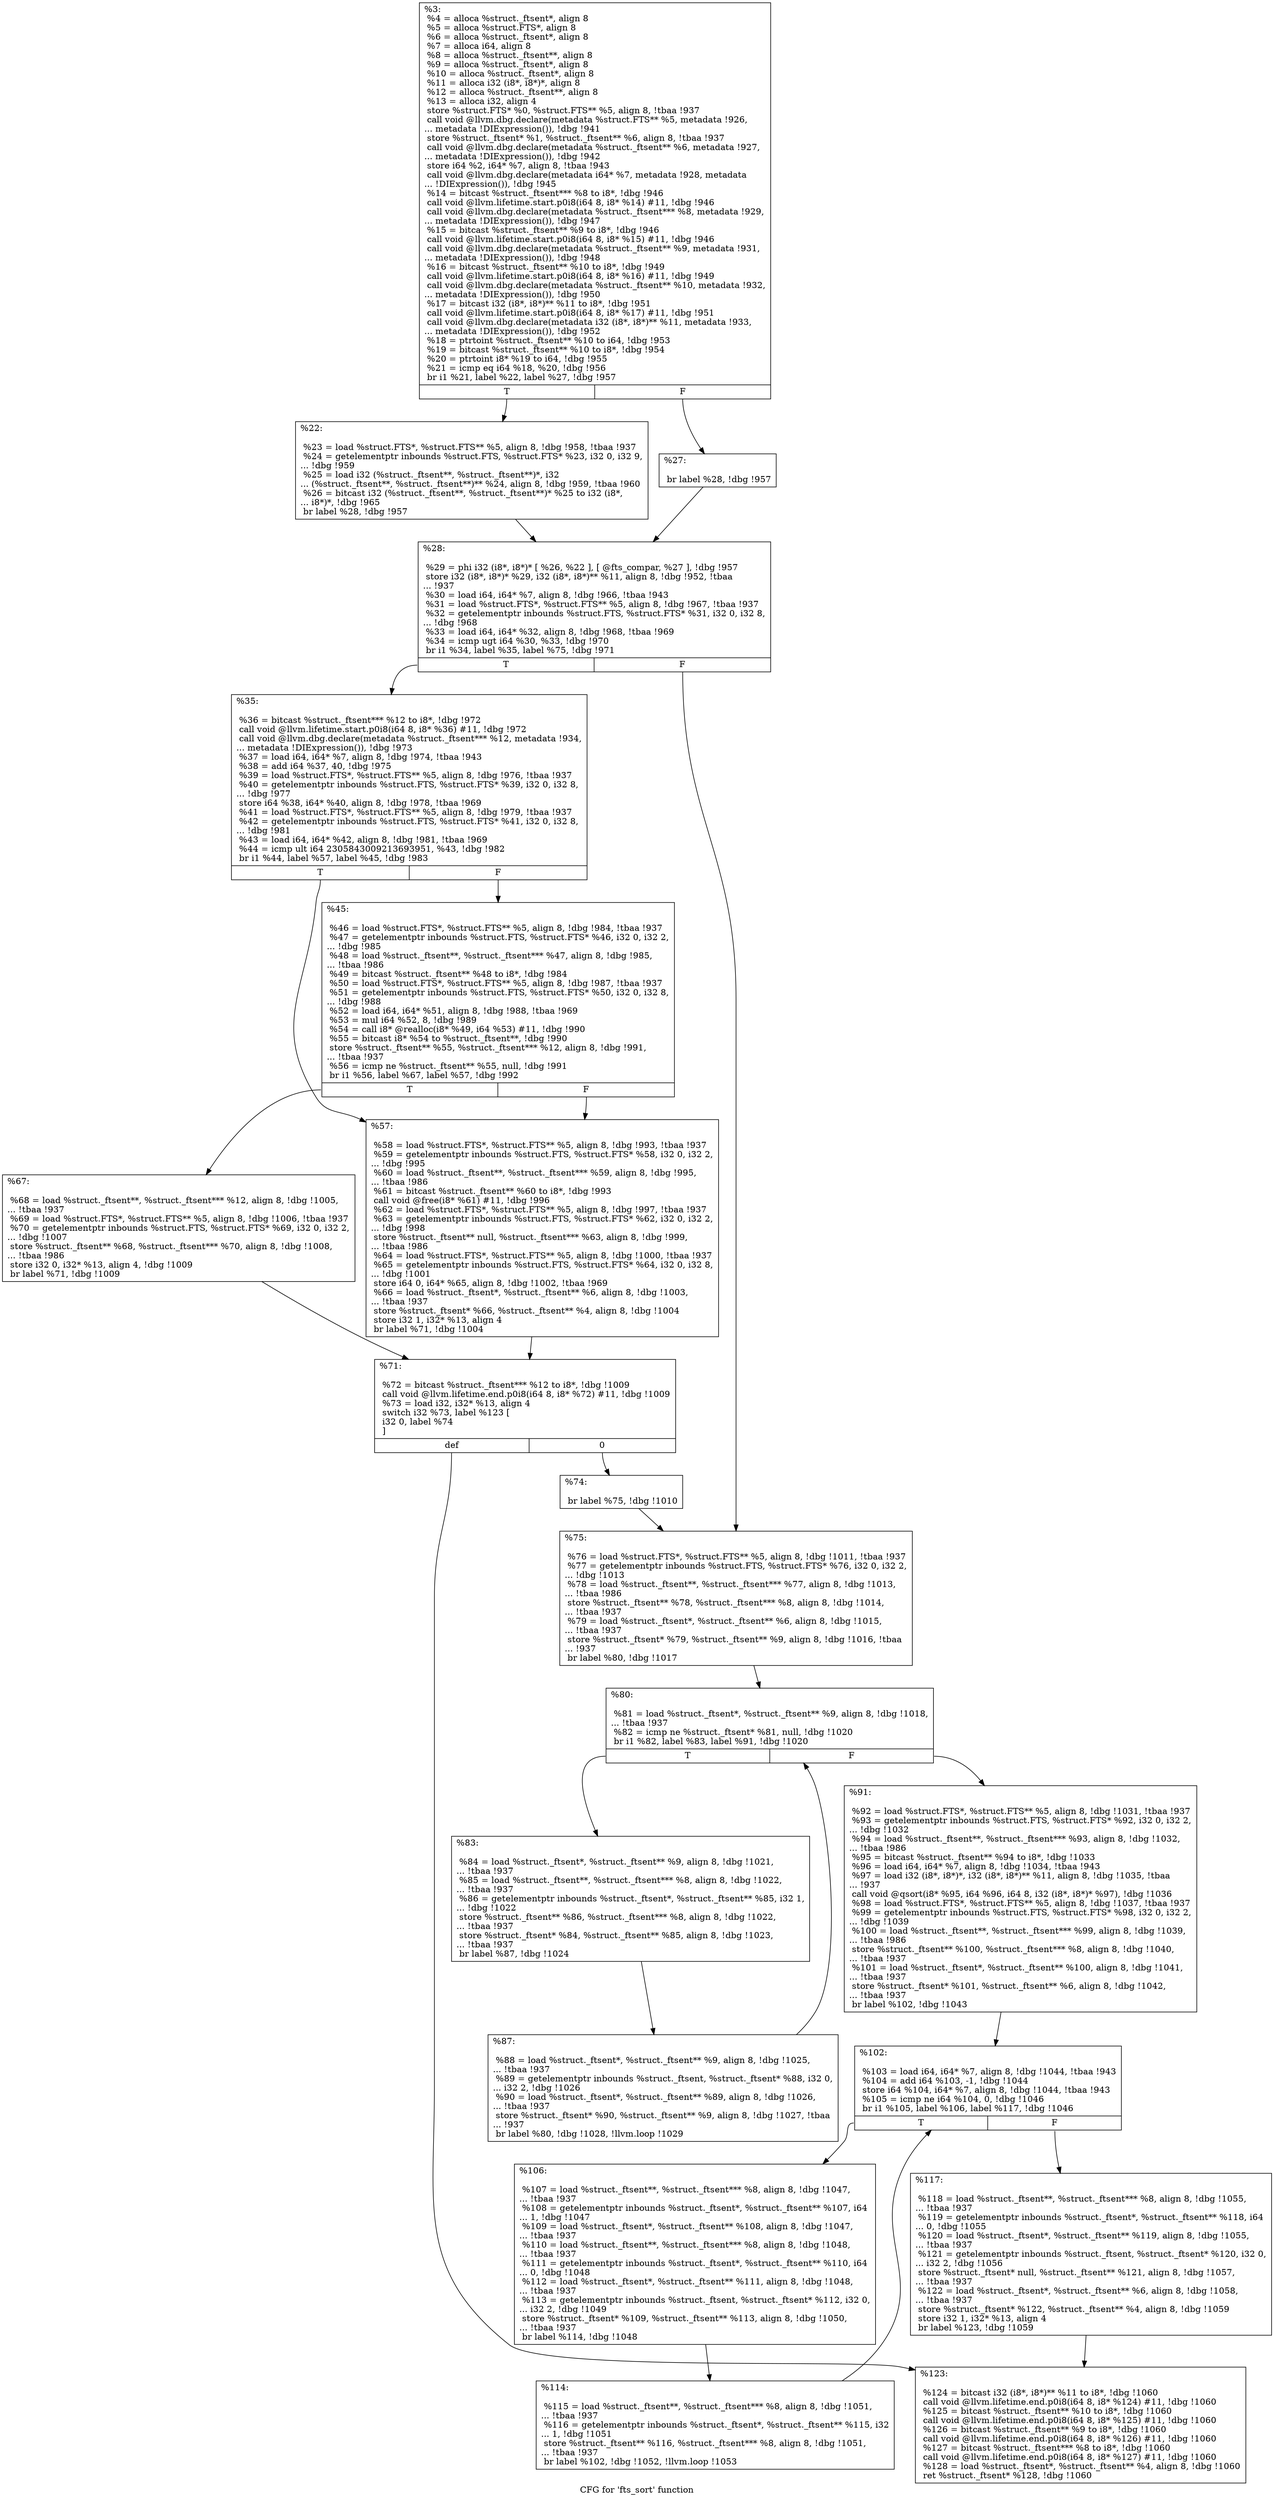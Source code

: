 digraph "CFG for 'fts_sort' function" {
	label="CFG for 'fts_sort' function";

	Node0x23baf50 [shape=record,label="{%3:\l  %4 = alloca %struct._ftsent*, align 8\l  %5 = alloca %struct.FTS*, align 8\l  %6 = alloca %struct._ftsent*, align 8\l  %7 = alloca i64, align 8\l  %8 = alloca %struct._ftsent**, align 8\l  %9 = alloca %struct._ftsent*, align 8\l  %10 = alloca %struct._ftsent*, align 8\l  %11 = alloca i32 (i8*, i8*)*, align 8\l  %12 = alloca %struct._ftsent**, align 8\l  %13 = alloca i32, align 4\l  store %struct.FTS* %0, %struct.FTS** %5, align 8, !tbaa !937\l  call void @llvm.dbg.declare(metadata %struct.FTS** %5, metadata !926,\l... metadata !DIExpression()), !dbg !941\l  store %struct._ftsent* %1, %struct._ftsent** %6, align 8, !tbaa !937\l  call void @llvm.dbg.declare(metadata %struct._ftsent** %6, metadata !927,\l... metadata !DIExpression()), !dbg !942\l  store i64 %2, i64* %7, align 8, !tbaa !943\l  call void @llvm.dbg.declare(metadata i64* %7, metadata !928, metadata\l... !DIExpression()), !dbg !945\l  %14 = bitcast %struct._ftsent*** %8 to i8*, !dbg !946\l  call void @llvm.lifetime.start.p0i8(i64 8, i8* %14) #11, !dbg !946\l  call void @llvm.dbg.declare(metadata %struct._ftsent*** %8, metadata !929,\l... metadata !DIExpression()), !dbg !947\l  %15 = bitcast %struct._ftsent** %9 to i8*, !dbg !946\l  call void @llvm.lifetime.start.p0i8(i64 8, i8* %15) #11, !dbg !946\l  call void @llvm.dbg.declare(metadata %struct._ftsent** %9, metadata !931,\l... metadata !DIExpression()), !dbg !948\l  %16 = bitcast %struct._ftsent** %10 to i8*, !dbg !949\l  call void @llvm.lifetime.start.p0i8(i64 8, i8* %16) #11, !dbg !949\l  call void @llvm.dbg.declare(metadata %struct._ftsent** %10, metadata !932,\l... metadata !DIExpression()), !dbg !950\l  %17 = bitcast i32 (i8*, i8*)** %11 to i8*, !dbg !951\l  call void @llvm.lifetime.start.p0i8(i64 8, i8* %17) #11, !dbg !951\l  call void @llvm.dbg.declare(metadata i32 (i8*, i8*)** %11, metadata !933,\l... metadata !DIExpression()), !dbg !952\l  %18 = ptrtoint %struct._ftsent** %10 to i64, !dbg !953\l  %19 = bitcast %struct._ftsent** %10 to i8*, !dbg !954\l  %20 = ptrtoint i8* %19 to i64, !dbg !955\l  %21 = icmp eq i64 %18, %20, !dbg !956\l  br i1 %21, label %22, label %27, !dbg !957\l|{<s0>T|<s1>F}}"];
	Node0x23baf50:s0 -> Node0x23bb0d0;
	Node0x23baf50:s1 -> Node0x23bb120;
	Node0x23bb0d0 [shape=record,label="{%22:\l\l  %23 = load %struct.FTS*, %struct.FTS** %5, align 8, !dbg !958, !tbaa !937\l  %24 = getelementptr inbounds %struct.FTS, %struct.FTS* %23, i32 0, i32 9,\l... !dbg !959\l  %25 = load i32 (%struct._ftsent**, %struct._ftsent**)*, i32\l... (%struct._ftsent**, %struct._ftsent**)** %24, align 8, !dbg !959, !tbaa !960\l  %26 = bitcast i32 (%struct._ftsent**, %struct._ftsent**)* %25 to i32 (i8*,\l... i8*)*, !dbg !965\l  br label %28, !dbg !957\l}"];
	Node0x23bb0d0 -> Node0x23bb170;
	Node0x23bb120 [shape=record,label="{%27:\l\l  br label %28, !dbg !957\l}"];
	Node0x23bb120 -> Node0x23bb170;
	Node0x23bb170 [shape=record,label="{%28:\l\l  %29 = phi i32 (i8*, i8*)* [ %26, %22 ], [ @fts_compar, %27 ], !dbg !957\l  store i32 (i8*, i8*)* %29, i32 (i8*, i8*)** %11, align 8, !dbg !952, !tbaa\l... !937\l  %30 = load i64, i64* %7, align 8, !dbg !966, !tbaa !943\l  %31 = load %struct.FTS*, %struct.FTS** %5, align 8, !dbg !967, !tbaa !937\l  %32 = getelementptr inbounds %struct.FTS, %struct.FTS* %31, i32 0, i32 8,\l... !dbg !968\l  %33 = load i64, i64* %32, align 8, !dbg !968, !tbaa !969\l  %34 = icmp ugt i64 %30, %33, !dbg !970\l  br i1 %34, label %35, label %75, !dbg !971\l|{<s0>T|<s1>F}}"];
	Node0x23bb170:s0 -> Node0x23bb1c0;
	Node0x23bb170:s1 -> Node0x23bb3a0;
	Node0x23bb1c0 [shape=record,label="{%35:\l\l  %36 = bitcast %struct._ftsent*** %12 to i8*, !dbg !972\l  call void @llvm.lifetime.start.p0i8(i64 8, i8* %36) #11, !dbg !972\l  call void @llvm.dbg.declare(metadata %struct._ftsent*** %12, metadata !934,\l... metadata !DIExpression()), !dbg !973\l  %37 = load i64, i64* %7, align 8, !dbg !974, !tbaa !943\l  %38 = add i64 %37, 40, !dbg !975\l  %39 = load %struct.FTS*, %struct.FTS** %5, align 8, !dbg !976, !tbaa !937\l  %40 = getelementptr inbounds %struct.FTS, %struct.FTS* %39, i32 0, i32 8,\l... !dbg !977\l  store i64 %38, i64* %40, align 8, !dbg !978, !tbaa !969\l  %41 = load %struct.FTS*, %struct.FTS** %5, align 8, !dbg !979, !tbaa !937\l  %42 = getelementptr inbounds %struct.FTS, %struct.FTS* %41, i32 0, i32 8,\l... !dbg !981\l  %43 = load i64, i64* %42, align 8, !dbg !981, !tbaa !969\l  %44 = icmp ult i64 2305843009213693951, %43, !dbg !982\l  br i1 %44, label %57, label %45, !dbg !983\l|{<s0>T|<s1>F}}"];
	Node0x23bb1c0:s0 -> Node0x23bb260;
	Node0x23bb1c0:s1 -> Node0x23bb210;
	Node0x23bb210 [shape=record,label="{%45:\l\l  %46 = load %struct.FTS*, %struct.FTS** %5, align 8, !dbg !984, !tbaa !937\l  %47 = getelementptr inbounds %struct.FTS, %struct.FTS* %46, i32 0, i32 2,\l... !dbg !985\l  %48 = load %struct._ftsent**, %struct._ftsent*** %47, align 8, !dbg !985,\l... !tbaa !986\l  %49 = bitcast %struct._ftsent** %48 to i8*, !dbg !984\l  %50 = load %struct.FTS*, %struct.FTS** %5, align 8, !dbg !987, !tbaa !937\l  %51 = getelementptr inbounds %struct.FTS, %struct.FTS* %50, i32 0, i32 8,\l... !dbg !988\l  %52 = load i64, i64* %51, align 8, !dbg !988, !tbaa !969\l  %53 = mul i64 %52, 8, !dbg !989\l  %54 = call i8* @realloc(i8* %49, i64 %53) #11, !dbg !990\l  %55 = bitcast i8* %54 to %struct._ftsent**, !dbg !990\l  store %struct._ftsent** %55, %struct._ftsent*** %12, align 8, !dbg !991,\l... !tbaa !937\l  %56 = icmp ne %struct._ftsent** %55, null, !dbg !991\l  br i1 %56, label %67, label %57, !dbg !992\l|{<s0>T|<s1>F}}"];
	Node0x23bb210:s0 -> Node0x23bb2b0;
	Node0x23bb210:s1 -> Node0x23bb260;
	Node0x23bb260 [shape=record,label="{%57:\l\l  %58 = load %struct.FTS*, %struct.FTS** %5, align 8, !dbg !993, !tbaa !937\l  %59 = getelementptr inbounds %struct.FTS, %struct.FTS* %58, i32 0, i32 2,\l... !dbg !995\l  %60 = load %struct._ftsent**, %struct._ftsent*** %59, align 8, !dbg !995,\l... !tbaa !986\l  %61 = bitcast %struct._ftsent** %60 to i8*, !dbg !993\l  call void @free(i8* %61) #11, !dbg !996\l  %62 = load %struct.FTS*, %struct.FTS** %5, align 8, !dbg !997, !tbaa !937\l  %63 = getelementptr inbounds %struct.FTS, %struct.FTS* %62, i32 0, i32 2,\l... !dbg !998\l  store %struct._ftsent** null, %struct._ftsent*** %63, align 8, !dbg !999,\l... !tbaa !986\l  %64 = load %struct.FTS*, %struct.FTS** %5, align 8, !dbg !1000, !tbaa !937\l  %65 = getelementptr inbounds %struct.FTS, %struct.FTS* %64, i32 0, i32 8,\l... !dbg !1001\l  store i64 0, i64* %65, align 8, !dbg !1002, !tbaa !969\l  %66 = load %struct._ftsent*, %struct._ftsent** %6, align 8, !dbg !1003,\l... !tbaa !937\l  store %struct._ftsent* %66, %struct._ftsent** %4, align 8, !dbg !1004\l  store i32 1, i32* %13, align 4\l  br label %71, !dbg !1004\l}"];
	Node0x23bb260 -> Node0x23bb300;
	Node0x23bb2b0 [shape=record,label="{%67:\l\l  %68 = load %struct._ftsent**, %struct._ftsent*** %12, align 8, !dbg !1005,\l... !tbaa !937\l  %69 = load %struct.FTS*, %struct.FTS** %5, align 8, !dbg !1006, !tbaa !937\l  %70 = getelementptr inbounds %struct.FTS, %struct.FTS* %69, i32 0, i32 2,\l... !dbg !1007\l  store %struct._ftsent** %68, %struct._ftsent*** %70, align 8, !dbg !1008,\l... !tbaa !986\l  store i32 0, i32* %13, align 4, !dbg !1009\l  br label %71, !dbg !1009\l}"];
	Node0x23bb2b0 -> Node0x23bb300;
	Node0x23bb300 [shape=record,label="{%71:\l\l  %72 = bitcast %struct._ftsent*** %12 to i8*, !dbg !1009\l  call void @llvm.lifetime.end.p0i8(i64 8, i8* %72) #11, !dbg !1009\l  %73 = load i32, i32* %13, align 4\l  switch i32 %73, label %123 [\l    i32 0, label %74\l  ]\l|{<s0>def|<s1>0}}"];
	Node0x23bb300:s0 -> Node0x23bb670;
	Node0x23bb300:s1 -> Node0x23bb350;
	Node0x23bb350 [shape=record,label="{%74:\l\l  br label %75, !dbg !1010\l}"];
	Node0x23bb350 -> Node0x23bb3a0;
	Node0x23bb3a0 [shape=record,label="{%75:\l\l  %76 = load %struct.FTS*, %struct.FTS** %5, align 8, !dbg !1011, !tbaa !937\l  %77 = getelementptr inbounds %struct.FTS, %struct.FTS* %76, i32 0, i32 2,\l... !dbg !1013\l  %78 = load %struct._ftsent**, %struct._ftsent*** %77, align 8, !dbg !1013,\l... !tbaa !986\l  store %struct._ftsent** %78, %struct._ftsent*** %8, align 8, !dbg !1014,\l... !tbaa !937\l  %79 = load %struct._ftsent*, %struct._ftsent** %6, align 8, !dbg !1015,\l... !tbaa !937\l  store %struct._ftsent* %79, %struct._ftsent** %9, align 8, !dbg !1016, !tbaa\l... !937\l  br label %80, !dbg !1017\l}"];
	Node0x23bb3a0 -> Node0x23bb3f0;
	Node0x23bb3f0 [shape=record,label="{%80:\l\l  %81 = load %struct._ftsent*, %struct._ftsent** %9, align 8, !dbg !1018,\l... !tbaa !937\l  %82 = icmp ne %struct._ftsent* %81, null, !dbg !1020\l  br i1 %82, label %83, label %91, !dbg !1020\l|{<s0>T|<s1>F}}"];
	Node0x23bb3f0:s0 -> Node0x23bb440;
	Node0x23bb3f0:s1 -> Node0x23bb4e0;
	Node0x23bb440 [shape=record,label="{%83:\l\l  %84 = load %struct._ftsent*, %struct._ftsent** %9, align 8, !dbg !1021,\l... !tbaa !937\l  %85 = load %struct._ftsent**, %struct._ftsent*** %8, align 8, !dbg !1022,\l... !tbaa !937\l  %86 = getelementptr inbounds %struct._ftsent*, %struct._ftsent** %85, i32 1,\l... !dbg !1022\l  store %struct._ftsent** %86, %struct._ftsent*** %8, align 8, !dbg !1022,\l... !tbaa !937\l  store %struct._ftsent* %84, %struct._ftsent** %85, align 8, !dbg !1023,\l... !tbaa !937\l  br label %87, !dbg !1024\l}"];
	Node0x23bb440 -> Node0x23bb490;
	Node0x23bb490 [shape=record,label="{%87:\l\l  %88 = load %struct._ftsent*, %struct._ftsent** %9, align 8, !dbg !1025,\l... !tbaa !937\l  %89 = getelementptr inbounds %struct._ftsent, %struct._ftsent* %88, i32 0,\l... i32 2, !dbg !1026\l  %90 = load %struct._ftsent*, %struct._ftsent** %89, align 8, !dbg !1026,\l... !tbaa !937\l  store %struct._ftsent* %90, %struct._ftsent** %9, align 8, !dbg !1027, !tbaa\l... !937\l  br label %80, !dbg !1028, !llvm.loop !1029\l}"];
	Node0x23bb490 -> Node0x23bb3f0;
	Node0x23bb4e0 [shape=record,label="{%91:\l\l  %92 = load %struct.FTS*, %struct.FTS** %5, align 8, !dbg !1031, !tbaa !937\l  %93 = getelementptr inbounds %struct.FTS, %struct.FTS* %92, i32 0, i32 2,\l... !dbg !1032\l  %94 = load %struct._ftsent**, %struct._ftsent*** %93, align 8, !dbg !1032,\l... !tbaa !986\l  %95 = bitcast %struct._ftsent** %94 to i8*, !dbg !1033\l  %96 = load i64, i64* %7, align 8, !dbg !1034, !tbaa !943\l  %97 = load i32 (i8*, i8*)*, i32 (i8*, i8*)** %11, align 8, !dbg !1035, !tbaa\l... !937\l  call void @qsort(i8* %95, i64 %96, i64 8, i32 (i8*, i8*)* %97), !dbg !1036\l  %98 = load %struct.FTS*, %struct.FTS** %5, align 8, !dbg !1037, !tbaa !937\l  %99 = getelementptr inbounds %struct.FTS, %struct.FTS* %98, i32 0, i32 2,\l... !dbg !1039\l  %100 = load %struct._ftsent**, %struct._ftsent*** %99, align 8, !dbg !1039,\l... !tbaa !986\l  store %struct._ftsent** %100, %struct._ftsent*** %8, align 8, !dbg !1040,\l... !tbaa !937\l  %101 = load %struct._ftsent*, %struct._ftsent** %100, align 8, !dbg !1041,\l... !tbaa !937\l  store %struct._ftsent* %101, %struct._ftsent** %6, align 8, !dbg !1042,\l... !tbaa !937\l  br label %102, !dbg !1043\l}"];
	Node0x23bb4e0 -> Node0x23bb530;
	Node0x23bb530 [shape=record,label="{%102:\l\l  %103 = load i64, i64* %7, align 8, !dbg !1044, !tbaa !943\l  %104 = add i64 %103, -1, !dbg !1044\l  store i64 %104, i64* %7, align 8, !dbg !1044, !tbaa !943\l  %105 = icmp ne i64 %104, 0, !dbg !1046\l  br i1 %105, label %106, label %117, !dbg !1046\l|{<s0>T|<s1>F}}"];
	Node0x23bb530:s0 -> Node0x23bb580;
	Node0x23bb530:s1 -> Node0x23bb620;
	Node0x23bb580 [shape=record,label="{%106:\l\l  %107 = load %struct._ftsent**, %struct._ftsent*** %8, align 8, !dbg !1047,\l... !tbaa !937\l  %108 = getelementptr inbounds %struct._ftsent*, %struct._ftsent** %107, i64\l... 1, !dbg !1047\l  %109 = load %struct._ftsent*, %struct._ftsent** %108, align 8, !dbg !1047,\l... !tbaa !937\l  %110 = load %struct._ftsent**, %struct._ftsent*** %8, align 8, !dbg !1048,\l... !tbaa !937\l  %111 = getelementptr inbounds %struct._ftsent*, %struct._ftsent** %110, i64\l... 0, !dbg !1048\l  %112 = load %struct._ftsent*, %struct._ftsent** %111, align 8, !dbg !1048,\l... !tbaa !937\l  %113 = getelementptr inbounds %struct._ftsent, %struct._ftsent* %112, i32 0,\l... i32 2, !dbg !1049\l  store %struct._ftsent* %109, %struct._ftsent** %113, align 8, !dbg !1050,\l... !tbaa !937\l  br label %114, !dbg !1048\l}"];
	Node0x23bb580 -> Node0x23bb5d0;
	Node0x23bb5d0 [shape=record,label="{%114:\l\l  %115 = load %struct._ftsent**, %struct._ftsent*** %8, align 8, !dbg !1051,\l... !tbaa !937\l  %116 = getelementptr inbounds %struct._ftsent*, %struct._ftsent** %115, i32\l... 1, !dbg !1051\l  store %struct._ftsent** %116, %struct._ftsent*** %8, align 8, !dbg !1051,\l... !tbaa !937\l  br label %102, !dbg !1052, !llvm.loop !1053\l}"];
	Node0x23bb5d0 -> Node0x23bb530;
	Node0x23bb620 [shape=record,label="{%117:\l\l  %118 = load %struct._ftsent**, %struct._ftsent*** %8, align 8, !dbg !1055,\l... !tbaa !937\l  %119 = getelementptr inbounds %struct._ftsent*, %struct._ftsent** %118, i64\l... 0, !dbg !1055\l  %120 = load %struct._ftsent*, %struct._ftsent** %119, align 8, !dbg !1055,\l... !tbaa !937\l  %121 = getelementptr inbounds %struct._ftsent, %struct._ftsent* %120, i32 0,\l... i32 2, !dbg !1056\l  store %struct._ftsent* null, %struct._ftsent** %121, align 8, !dbg !1057,\l... !tbaa !937\l  %122 = load %struct._ftsent*, %struct._ftsent** %6, align 8, !dbg !1058,\l... !tbaa !937\l  store %struct._ftsent* %122, %struct._ftsent** %4, align 8, !dbg !1059\l  store i32 1, i32* %13, align 4\l  br label %123, !dbg !1059\l}"];
	Node0x23bb620 -> Node0x23bb670;
	Node0x23bb670 [shape=record,label="{%123:\l\l  %124 = bitcast i32 (i8*, i8*)** %11 to i8*, !dbg !1060\l  call void @llvm.lifetime.end.p0i8(i64 8, i8* %124) #11, !dbg !1060\l  %125 = bitcast %struct._ftsent** %10 to i8*, !dbg !1060\l  call void @llvm.lifetime.end.p0i8(i64 8, i8* %125) #11, !dbg !1060\l  %126 = bitcast %struct._ftsent** %9 to i8*, !dbg !1060\l  call void @llvm.lifetime.end.p0i8(i64 8, i8* %126) #11, !dbg !1060\l  %127 = bitcast %struct._ftsent*** %8 to i8*, !dbg !1060\l  call void @llvm.lifetime.end.p0i8(i64 8, i8* %127) #11, !dbg !1060\l  %128 = load %struct._ftsent*, %struct._ftsent** %4, align 8, !dbg !1060\l  ret %struct._ftsent* %128, !dbg !1060\l}"];
}
